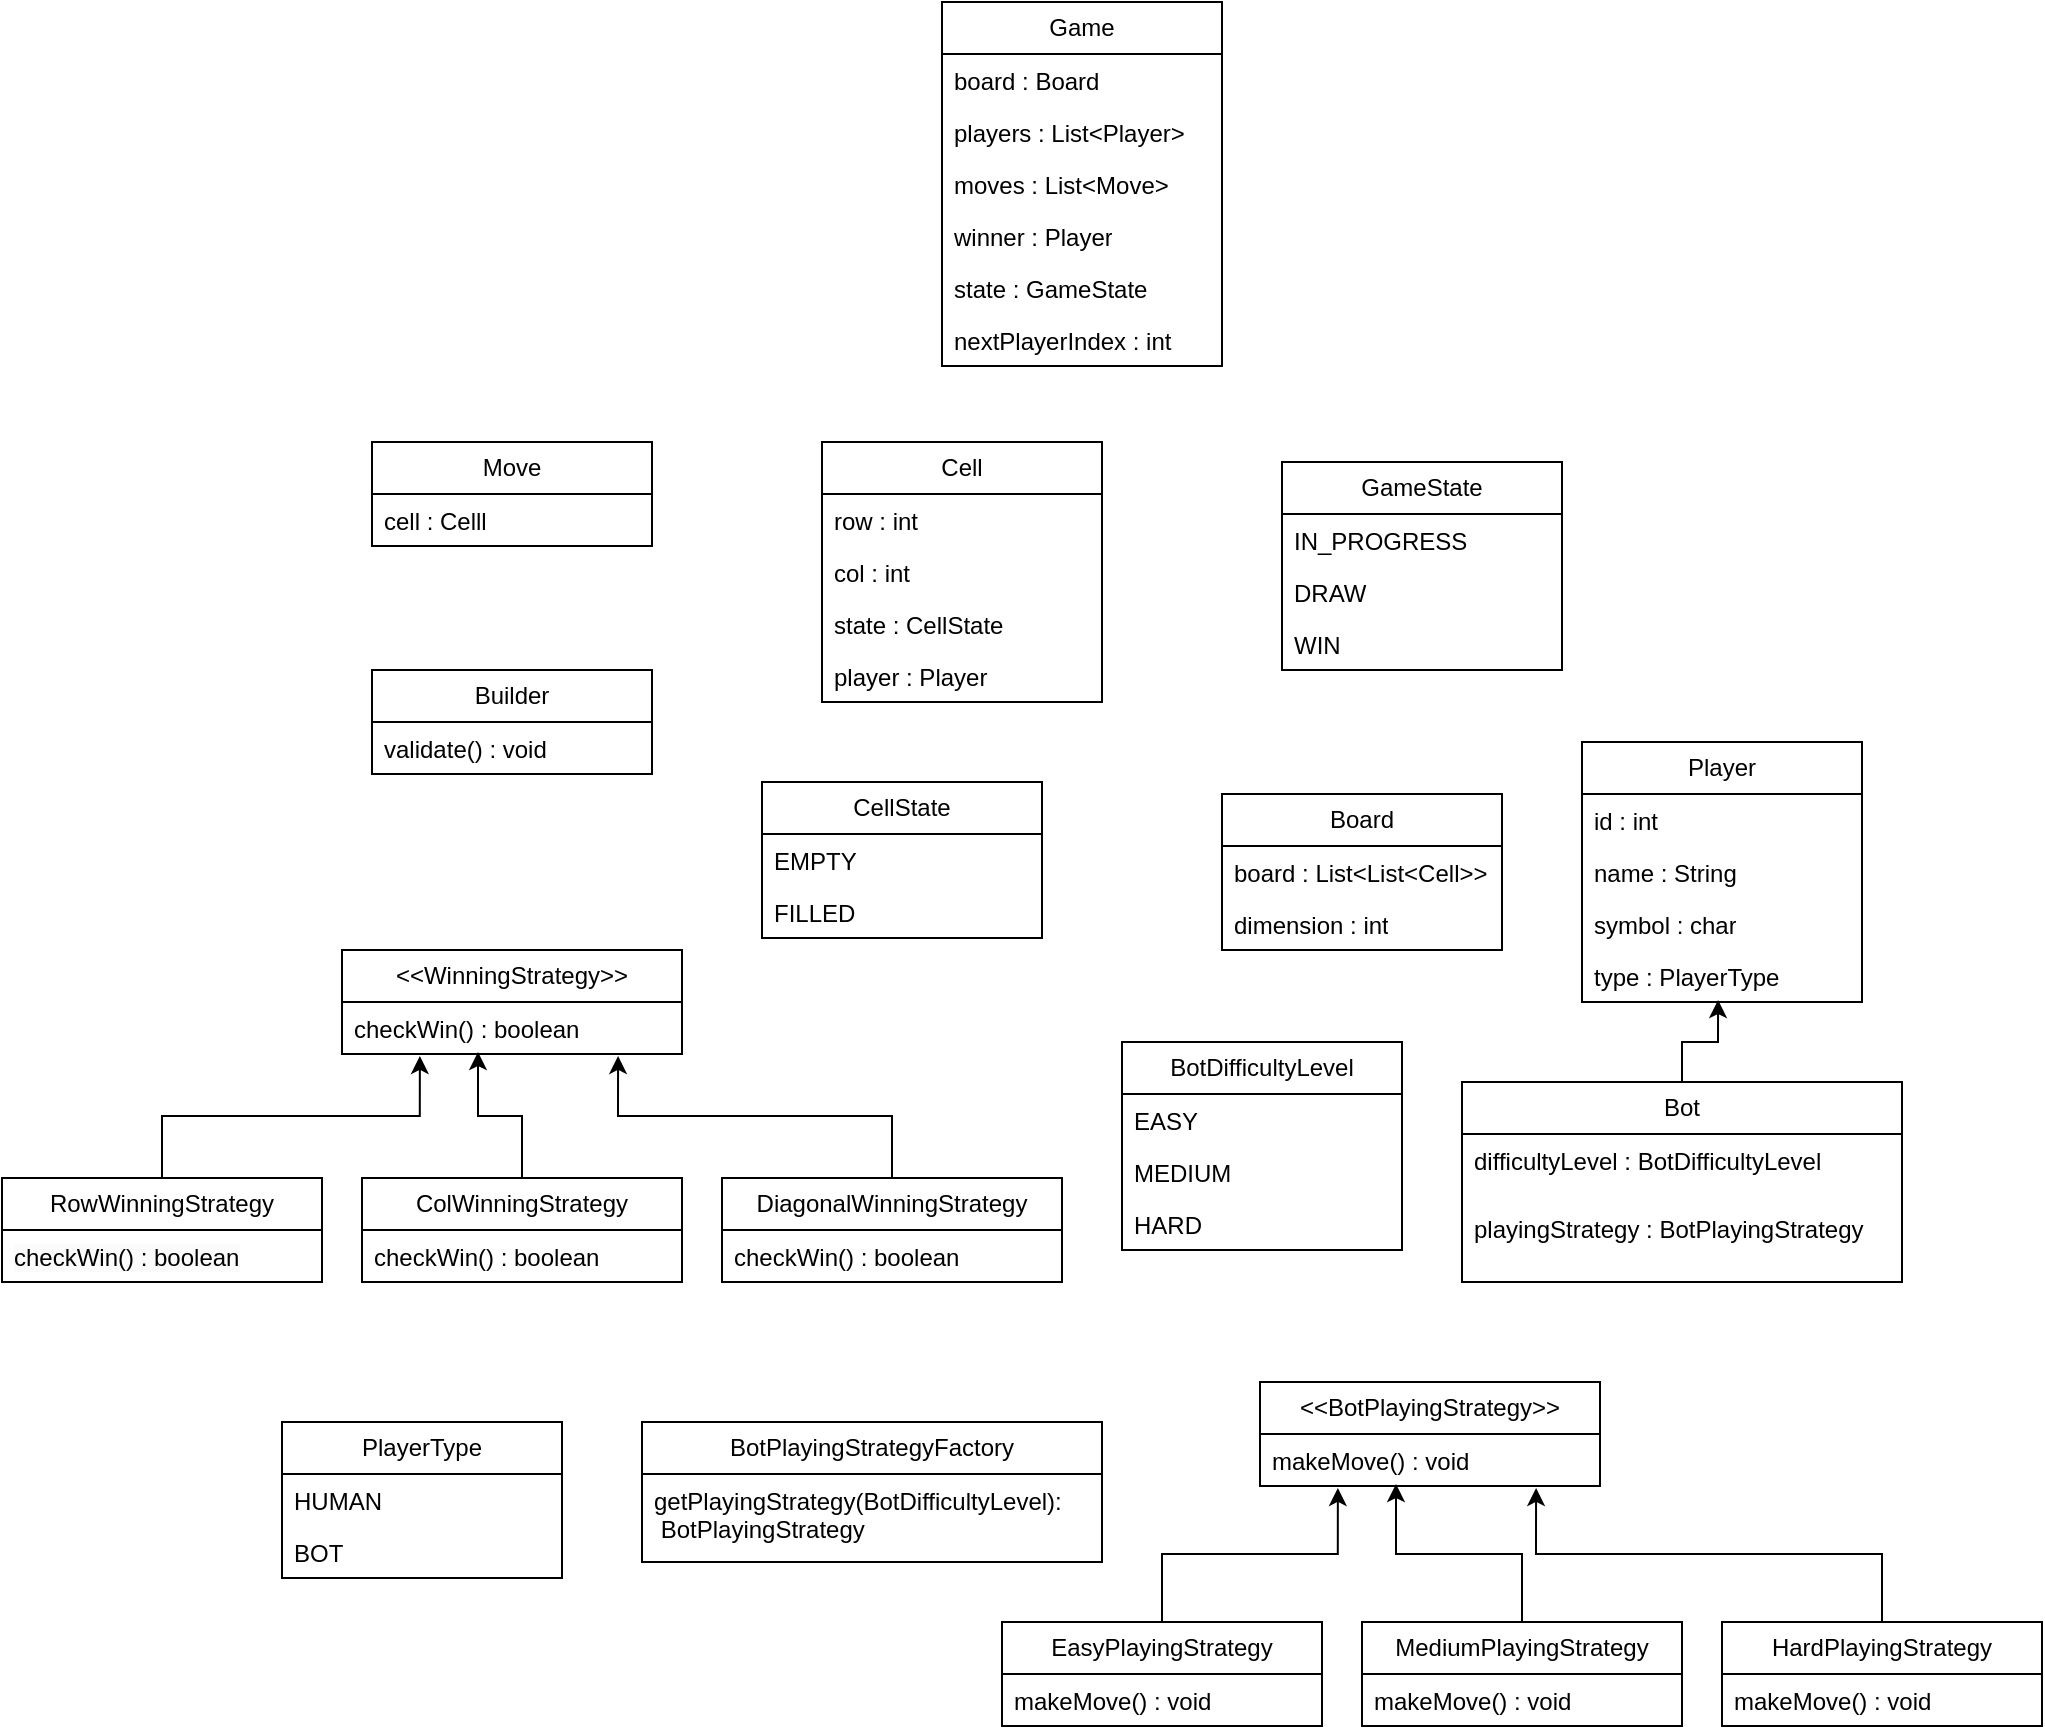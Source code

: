 <mxfile version="24.4.13" type="device">
  <diagram id="C5RBs43oDa-KdzZeNtuy" name="Page-1">
    <mxGraphModel dx="1811" dy="1829" grid="1" gridSize="10" guides="1" tooltips="1" connect="1" arrows="1" fold="1" page="1" pageScale="1" pageWidth="827" pageHeight="1169" math="0" shadow="0">
      <root>
        <mxCell id="WIyWlLk6GJQsqaUBKTNV-0" />
        <mxCell id="WIyWlLk6GJQsqaUBKTNV-1" parent="WIyWlLk6GJQsqaUBKTNV-0" />
        <mxCell id="QNbweEiarW95Q-6RxnN1-0" value="Game" style="swimlane;fontStyle=0;childLayout=stackLayout;horizontal=1;startSize=26;fillColor=none;horizontalStack=0;resizeParent=1;resizeParentMax=0;resizeLast=0;collapsible=1;marginBottom=0;whiteSpace=wrap;html=1;" vertex="1" parent="WIyWlLk6GJQsqaUBKTNV-1">
          <mxGeometry x="170" y="-140" width="140" height="182" as="geometry">
            <mxRectangle x="330" y="100" width="70" height="30" as="alternateBounds" />
          </mxGeometry>
        </mxCell>
        <mxCell id="QNbweEiarW95Q-6RxnN1-1" value="board : Board" style="text;strokeColor=none;fillColor=none;align=left;verticalAlign=top;spacingLeft=4;spacingRight=4;overflow=hidden;rotatable=0;points=[[0,0.5],[1,0.5]];portConstraint=eastwest;whiteSpace=wrap;html=1;" vertex="1" parent="QNbweEiarW95Q-6RxnN1-0">
          <mxGeometry y="26" width="140" height="26" as="geometry" />
        </mxCell>
        <mxCell id="QNbweEiarW95Q-6RxnN1-2" value="players : List&amp;lt;Player&amp;gt;" style="text;strokeColor=none;fillColor=none;align=left;verticalAlign=top;spacingLeft=4;spacingRight=4;overflow=hidden;rotatable=0;points=[[0,0.5],[1,0.5]];portConstraint=eastwest;whiteSpace=wrap;html=1;" vertex="1" parent="QNbweEiarW95Q-6RxnN1-0">
          <mxGeometry y="52" width="140" height="26" as="geometry" />
        </mxCell>
        <mxCell id="QNbweEiarW95Q-6RxnN1-3" value="moves : List&amp;lt;Move&amp;gt;" style="text;strokeColor=none;fillColor=none;align=left;verticalAlign=top;spacingLeft=4;spacingRight=4;overflow=hidden;rotatable=0;points=[[0,0.5],[1,0.5]];portConstraint=eastwest;whiteSpace=wrap;html=1;" vertex="1" parent="QNbweEiarW95Q-6RxnN1-0">
          <mxGeometry y="78" width="140" height="26" as="geometry" />
        </mxCell>
        <mxCell id="QNbweEiarW95Q-6RxnN1-80" value="winner : Player" style="text;strokeColor=none;fillColor=none;align=left;verticalAlign=top;spacingLeft=4;spacingRight=4;overflow=hidden;rotatable=0;points=[[0,0.5],[1,0.5]];portConstraint=eastwest;whiteSpace=wrap;html=1;" vertex="1" parent="QNbweEiarW95Q-6RxnN1-0">
          <mxGeometry y="104" width="140" height="26" as="geometry" />
        </mxCell>
        <mxCell id="QNbweEiarW95Q-6RxnN1-81" value="state : GameState" style="text;strokeColor=none;fillColor=none;align=left;verticalAlign=top;spacingLeft=4;spacingRight=4;overflow=hidden;rotatable=0;points=[[0,0.5],[1,0.5]];portConstraint=eastwest;whiteSpace=wrap;html=1;" vertex="1" parent="QNbweEiarW95Q-6RxnN1-0">
          <mxGeometry y="130" width="140" height="26" as="geometry" />
        </mxCell>
        <mxCell id="QNbweEiarW95Q-6RxnN1-86" value="nextPlayerIndex : int" style="text;strokeColor=none;fillColor=none;align=left;verticalAlign=top;spacingLeft=4;spacingRight=4;overflow=hidden;rotatable=0;points=[[0,0.5],[1,0.5]];portConstraint=eastwest;whiteSpace=wrap;html=1;" vertex="1" parent="QNbweEiarW95Q-6RxnN1-0">
          <mxGeometry y="156" width="140" height="26" as="geometry" />
        </mxCell>
        <mxCell id="QNbweEiarW95Q-6RxnN1-4" value="Board" style="swimlane;fontStyle=0;childLayout=stackLayout;horizontal=1;startSize=26;fillColor=none;horizontalStack=0;resizeParent=1;resizeParentMax=0;resizeLast=0;collapsible=1;marginBottom=0;whiteSpace=wrap;html=1;" vertex="1" parent="WIyWlLk6GJQsqaUBKTNV-1">
          <mxGeometry x="310" y="256" width="140" height="78" as="geometry" />
        </mxCell>
        <mxCell id="QNbweEiarW95Q-6RxnN1-5" value="board : List&amp;lt;List&amp;lt;Cell&amp;gt;&amp;gt;" style="text;strokeColor=none;fillColor=none;align=left;verticalAlign=top;spacingLeft=4;spacingRight=4;overflow=hidden;rotatable=0;points=[[0,0.5],[1,0.5]];portConstraint=eastwest;whiteSpace=wrap;html=1;" vertex="1" parent="QNbweEiarW95Q-6RxnN1-4">
          <mxGeometry y="26" width="140" height="26" as="geometry" />
        </mxCell>
        <mxCell id="QNbweEiarW95Q-6RxnN1-6" value="dimension : int" style="text;strokeColor=none;fillColor=none;align=left;verticalAlign=top;spacingLeft=4;spacingRight=4;overflow=hidden;rotatable=0;points=[[0,0.5],[1,0.5]];portConstraint=eastwest;whiteSpace=wrap;html=1;" vertex="1" parent="QNbweEiarW95Q-6RxnN1-4">
          <mxGeometry y="52" width="140" height="26" as="geometry" />
        </mxCell>
        <mxCell id="QNbweEiarW95Q-6RxnN1-8" value="Player" style="swimlane;fontStyle=0;childLayout=stackLayout;horizontal=1;startSize=26;fillColor=none;horizontalStack=0;resizeParent=1;resizeParentMax=0;resizeLast=0;collapsible=1;marginBottom=0;whiteSpace=wrap;html=1;" vertex="1" parent="WIyWlLk6GJQsqaUBKTNV-1">
          <mxGeometry x="490" y="230" width="140" height="130" as="geometry" />
        </mxCell>
        <mxCell id="QNbweEiarW95Q-6RxnN1-10" value="id : int" style="text;strokeColor=none;fillColor=none;align=left;verticalAlign=top;spacingLeft=4;spacingRight=4;overflow=hidden;rotatable=0;points=[[0,0.5],[1,0.5]];portConstraint=eastwest;whiteSpace=wrap;html=1;" vertex="1" parent="QNbweEiarW95Q-6RxnN1-8">
          <mxGeometry y="26" width="140" height="26" as="geometry" />
        </mxCell>
        <mxCell id="QNbweEiarW95Q-6RxnN1-9" value="name : String" style="text;strokeColor=none;fillColor=none;align=left;verticalAlign=top;spacingLeft=4;spacingRight=4;overflow=hidden;rotatable=0;points=[[0,0.5],[1,0.5]];portConstraint=eastwest;whiteSpace=wrap;html=1;" vertex="1" parent="QNbweEiarW95Q-6RxnN1-8">
          <mxGeometry y="52" width="140" height="26" as="geometry" />
        </mxCell>
        <mxCell id="QNbweEiarW95Q-6RxnN1-11" value="symbol : char" style="text;strokeColor=none;fillColor=none;align=left;verticalAlign=top;spacingLeft=4;spacingRight=4;overflow=hidden;rotatable=0;points=[[0,0.5],[1,0.5]];portConstraint=eastwest;whiteSpace=wrap;html=1;" vertex="1" parent="QNbweEiarW95Q-6RxnN1-8">
          <mxGeometry y="78" width="140" height="26" as="geometry" />
        </mxCell>
        <mxCell id="QNbweEiarW95Q-6RxnN1-26" value="type : PlayerType" style="text;strokeColor=none;fillColor=none;align=left;verticalAlign=top;spacingLeft=4;spacingRight=4;overflow=hidden;rotatable=0;points=[[0,0.5],[1,0.5]];portConstraint=eastwest;whiteSpace=wrap;html=1;" vertex="1" parent="QNbweEiarW95Q-6RxnN1-8">
          <mxGeometry y="104" width="140" height="26" as="geometry" />
        </mxCell>
        <mxCell id="QNbweEiarW95Q-6RxnN1-12" value="Bot" style="swimlane;fontStyle=0;childLayout=stackLayout;horizontal=1;startSize=26;fillColor=none;horizontalStack=0;resizeParent=1;resizeParentMax=0;resizeLast=0;collapsible=1;marginBottom=0;whiteSpace=wrap;html=1;" vertex="1" parent="WIyWlLk6GJQsqaUBKTNV-1">
          <mxGeometry x="430" y="400" width="220" height="100" as="geometry" />
        </mxCell>
        <mxCell id="QNbweEiarW95Q-6RxnN1-14" value="difficultyLevel : BotDifficultyLevel" style="text;strokeColor=none;fillColor=none;align=left;verticalAlign=top;spacingLeft=4;spacingRight=4;overflow=hidden;rotatable=0;points=[[0,0.5],[1,0.5]];portConstraint=eastwest;whiteSpace=wrap;html=1;" vertex="1" parent="QNbweEiarW95Q-6RxnN1-12">
          <mxGeometry y="26" width="220" height="34" as="geometry" />
        </mxCell>
        <mxCell id="QNbweEiarW95Q-6RxnN1-15" value="playingStrategy : BotPlayingStrategy" style="text;strokeColor=none;fillColor=none;align=left;verticalAlign=top;spacingLeft=4;spacingRight=4;overflow=hidden;rotatable=0;points=[[0,0.5],[1,0.5]];portConstraint=eastwest;whiteSpace=wrap;html=1;" vertex="1" parent="QNbweEiarW95Q-6RxnN1-12">
          <mxGeometry y="60" width="220" height="40" as="geometry" />
        </mxCell>
        <mxCell id="QNbweEiarW95Q-6RxnN1-17" value="Cell" style="swimlane;fontStyle=0;childLayout=stackLayout;horizontal=1;startSize=26;fillColor=none;horizontalStack=0;resizeParent=1;resizeParentMax=0;resizeLast=0;collapsible=1;marginBottom=0;whiteSpace=wrap;html=1;" vertex="1" parent="WIyWlLk6GJQsqaUBKTNV-1">
          <mxGeometry x="110" y="80" width="140" height="130" as="geometry" />
        </mxCell>
        <mxCell id="QNbweEiarW95Q-6RxnN1-18" value="row : int" style="text;strokeColor=none;fillColor=none;align=left;verticalAlign=top;spacingLeft=4;spacingRight=4;overflow=hidden;rotatable=0;points=[[0,0.5],[1,0.5]];portConstraint=eastwest;whiteSpace=wrap;html=1;" vertex="1" parent="QNbweEiarW95Q-6RxnN1-17">
          <mxGeometry y="26" width="140" height="26" as="geometry" />
        </mxCell>
        <mxCell id="QNbweEiarW95Q-6RxnN1-19" value="col : int" style="text;strokeColor=none;fillColor=none;align=left;verticalAlign=top;spacingLeft=4;spacingRight=4;overflow=hidden;rotatable=0;points=[[0,0.5],[1,0.5]];portConstraint=eastwest;whiteSpace=wrap;html=1;" vertex="1" parent="QNbweEiarW95Q-6RxnN1-17">
          <mxGeometry y="52" width="140" height="26" as="geometry" />
        </mxCell>
        <mxCell id="QNbweEiarW95Q-6RxnN1-20" value="state : CellState&amp;nbsp;" style="text;strokeColor=none;fillColor=none;align=left;verticalAlign=top;spacingLeft=4;spacingRight=4;overflow=hidden;rotatable=0;points=[[0,0.5],[1,0.5]];portConstraint=eastwest;whiteSpace=wrap;html=1;" vertex="1" parent="QNbweEiarW95Q-6RxnN1-17">
          <mxGeometry y="78" width="140" height="26" as="geometry" />
        </mxCell>
        <mxCell id="QNbweEiarW95Q-6RxnN1-25" value="player : Player&amp;nbsp;" style="text;strokeColor=none;fillColor=none;align=left;verticalAlign=top;spacingLeft=4;spacingRight=4;overflow=hidden;rotatable=0;points=[[0,0.5],[1,0.5]];portConstraint=eastwest;whiteSpace=wrap;html=1;" vertex="1" parent="QNbweEiarW95Q-6RxnN1-17">
          <mxGeometry y="104" width="140" height="26" as="geometry" />
        </mxCell>
        <mxCell id="QNbweEiarW95Q-6RxnN1-21" value="CellState" style="swimlane;fontStyle=0;childLayout=stackLayout;horizontal=1;startSize=26;fillColor=none;horizontalStack=0;resizeParent=1;resizeParentMax=0;resizeLast=0;collapsible=1;marginBottom=0;whiteSpace=wrap;html=1;" vertex="1" parent="WIyWlLk6GJQsqaUBKTNV-1">
          <mxGeometry x="80" y="250" width="140" height="78" as="geometry" />
        </mxCell>
        <mxCell id="QNbweEiarW95Q-6RxnN1-22" value="EMPTY" style="text;strokeColor=none;fillColor=none;align=left;verticalAlign=top;spacingLeft=4;spacingRight=4;overflow=hidden;rotatable=0;points=[[0,0.5],[1,0.5]];portConstraint=eastwest;whiteSpace=wrap;html=1;" vertex="1" parent="QNbweEiarW95Q-6RxnN1-21">
          <mxGeometry y="26" width="140" height="26" as="geometry" />
        </mxCell>
        <mxCell id="QNbweEiarW95Q-6RxnN1-23" value="FILLED" style="text;strokeColor=none;fillColor=none;align=left;verticalAlign=top;spacingLeft=4;spacingRight=4;overflow=hidden;rotatable=0;points=[[0,0.5],[1,0.5]];portConstraint=eastwest;whiteSpace=wrap;html=1;" vertex="1" parent="QNbweEiarW95Q-6RxnN1-21">
          <mxGeometry y="52" width="140" height="26" as="geometry" />
        </mxCell>
        <mxCell id="QNbweEiarW95Q-6RxnN1-27" value="PlayerType" style="swimlane;fontStyle=0;childLayout=stackLayout;horizontal=1;startSize=26;fillColor=none;horizontalStack=0;resizeParent=1;resizeParentMax=0;resizeLast=0;collapsible=1;marginBottom=0;whiteSpace=wrap;html=1;" vertex="1" parent="WIyWlLk6GJQsqaUBKTNV-1">
          <mxGeometry x="-160" y="570" width="140" height="78" as="geometry" />
        </mxCell>
        <mxCell id="QNbweEiarW95Q-6RxnN1-28" value="HUMAN" style="text;strokeColor=none;fillColor=none;align=left;verticalAlign=top;spacingLeft=4;spacingRight=4;overflow=hidden;rotatable=0;points=[[0,0.5],[1,0.5]];portConstraint=eastwest;whiteSpace=wrap;html=1;" vertex="1" parent="QNbweEiarW95Q-6RxnN1-27">
          <mxGeometry y="26" width="140" height="26" as="geometry" />
        </mxCell>
        <mxCell id="QNbweEiarW95Q-6RxnN1-29" value="BOT" style="text;strokeColor=none;fillColor=none;align=left;verticalAlign=top;spacingLeft=4;spacingRight=4;overflow=hidden;rotatable=0;points=[[0,0.5],[1,0.5]];portConstraint=eastwest;whiteSpace=wrap;html=1;" vertex="1" parent="QNbweEiarW95Q-6RxnN1-27">
          <mxGeometry y="52" width="140" height="26" as="geometry" />
        </mxCell>
        <mxCell id="QNbweEiarW95Q-6RxnN1-32" style="edgeStyle=orthogonalEdgeStyle;rounded=0;orthogonalLoop=1;jettySize=auto;html=1;exitX=0.5;exitY=0;exitDx=0;exitDy=0;entryX=0.486;entryY=0.962;entryDx=0;entryDy=0;entryPerimeter=0;" edge="1" parent="WIyWlLk6GJQsqaUBKTNV-1" source="QNbweEiarW95Q-6RxnN1-12" target="QNbweEiarW95Q-6RxnN1-26">
          <mxGeometry relative="1" as="geometry" />
        </mxCell>
        <mxCell id="QNbweEiarW95Q-6RxnN1-33" value="BotDifficultyLevel" style="swimlane;fontStyle=0;childLayout=stackLayout;horizontal=1;startSize=26;fillColor=none;horizontalStack=0;resizeParent=1;resizeParentMax=0;resizeLast=0;collapsible=1;marginBottom=0;whiteSpace=wrap;html=1;" vertex="1" parent="WIyWlLk6GJQsqaUBKTNV-1">
          <mxGeometry x="260" y="380" width="140" height="104" as="geometry" />
        </mxCell>
        <mxCell id="QNbweEiarW95Q-6RxnN1-34" value="EASY" style="text;strokeColor=none;fillColor=none;align=left;verticalAlign=top;spacingLeft=4;spacingRight=4;overflow=hidden;rotatable=0;points=[[0,0.5],[1,0.5]];portConstraint=eastwest;whiteSpace=wrap;html=1;" vertex="1" parent="QNbweEiarW95Q-6RxnN1-33">
          <mxGeometry y="26" width="140" height="26" as="geometry" />
        </mxCell>
        <mxCell id="QNbweEiarW95Q-6RxnN1-35" value="MEDIUM" style="text;strokeColor=none;fillColor=none;align=left;verticalAlign=top;spacingLeft=4;spacingRight=4;overflow=hidden;rotatable=0;points=[[0,0.5],[1,0.5]];portConstraint=eastwest;whiteSpace=wrap;html=1;" vertex="1" parent="QNbweEiarW95Q-6RxnN1-33">
          <mxGeometry y="52" width="140" height="26" as="geometry" />
        </mxCell>
        <mxCell id="QNbweEiarW95Q-6RxnN1-36" value="HARD" style="text;strokeColor=none;fillColor=none;align=left;verticalAlign=top;spacingLeft=4;spacingRight=4;overflow=hidden;rotatable=0;points=[[0,0.5],[1,0.5]];portConstraint=eastwest;whiteSpace=wrap;html=1;" vertex="1" parent="QNbweEiarW95Q-6RxnN1-33">
          <mxGeometry y="78" width="140" height="26" as="geometry" />
        </mxCell>
        <mxCell id="QNbweEiarW95Q-6RxnN1-42" value="&amp;lt;&amp;lt;&lt;span style=&quot;text-align: left;&quot;&gt;BotPlayingStrategy&amp;gt;&amp;gt;&lt;/span&gt;" style="swimlane;fontStyle=0;childLayout=stackLayout;horizontal=1;startSize=26;fillColor=none;horizontalStack=0;resizeParent=1;resizeParentMax=0;resizeLast=0;collapsible=1;marginBottom=0;whiteSpace=wrap;html=1;" vertex="1" parent="WIyWlLk6GJQsqaUBKTNV-1">
          <mxGeometry x="329" y="550" width="170" height="52" as="geometry" />
        </mxCell>
        <mxCell id="QNbweEiarW95Q-6RxnN1-43" value="makeMove() : void" style="text;strokeColor=none;fillColor=none;align=left;verticalAlign=top;spacingLeft=4;spacingRight=4;overflow=hidden;rotatable=0;points=[[0,0.5],[1,0.5]];portConstraint=eastwest;whiteSpace=wrap;html=1;" vertex="1" parent="QNbweEiarW95Q-6RxnN1-42">
          <mxGeometry y="26" width="170" height="26" as="geometry" />
        </mxCell>
        <mxCell id="QNbweEiarW95Q-6RxnN1-46" value="EasyPlayingStrategy" style="swimlane;fontStyle=0;childLayout=stackLayout;horizontal=1;startSize=26;fillColor=none;horizontalStack=0;resizeParent=1;resizeParentMax=0;resizeLast=0;collapsible=1;marginBottom=0;whiteSpace=wrap;html=1;" vertex="1" parent="WIyWlLk6GJQsqaUBKTNV-1">
          <mxGeometry x="200" y="670" width="160" height="52" as="geometry" />
        </mxCell>
        <mxCell id="QNbweEiarW95Q-6RxnN1-48" value="makeMove() : void" style="text;strokeColor=none;fillColor=none;align=left;verticalAlign=top;spacingLeft=4;spacingRight=4;overflow=hidden;rotatable=0;points=[[0,0.5],[1,0.5]];portConstraint=eastwest;whiteSpace=wrap;html=1;" vertex="1" parent="QNbweEiarW95Q-6RxnN1-46">
          <mxGeometry y="26" width="160" height="26" as="geometry" />
        </mxCell>
        <mxCell id="QNbweEiarW95Q-6RxnN1-58" value="MediumPlayingStrategy" style="swimlane;fontStyle=0;childLayout=stackLayout;horizontal=1;startSize=26;fillColor=none;horizontalStack=0;resizeParent=1;resizeParentMax=0;resizeLast=0;collapsible=1;marginBottom=0;whiteSpace=wrap;html=1;" vertex="1" parent="WIyWlLk6GJQsqaUBKTNV-1">
          <mxGeometry x="380" y="670" width="160" height="52" as="geometry" />
        </mxCell>
        <mxCell id="QNbweEiarW95Q-6RxnN1-59" value="makeMove() : void" style="text;strokeColor=none;fillColor=none;align=left;verticalAlign=top;spacingLeft=4;spacingRight=4;overflow=hidden;rotatable=0;points=[[0,0.5],[1,0.5]];portConstraint=eastwest;whiteSpace=wrap;html=1;" vertex="1" parent="QNbweEiarW95Q-6RxnN1-58">
          <mxGeometry y="26" width="160" height="26" as="geometry" />
        </mxCell>
        <mxCell id="QNbweEiarW95Q-6RxnN1-60" value="HardPlayingStrategy" style="swimlane;fontStyle=0;childLayout=stackLayout;horizontal=1;startSize=26;fillColor=none;horizontalStack=0;resizeParent=1;resizeParentMax=0;resizeLast=0;collapsible=1;marginBottom=0;whiteSpace=wrap;html=1;" vertex="1" parent="WIyWlLk6GJQsqaUBKTNV-1">
          <mxGeometry x="560" y="670" width="160" height="52" as="geometry" />
        </mxCell>
        <mxCell id="QNbweEiarW95Q-6RxnN1-61" value="makeMove() : void" style="text;strokeColor=none;fillColor=none;align=left;verticalAlign=top;spacingLeft=4;spacingRight=4;overflow=hidden;rotatable=0;points=[[0,0.5],[1,0.5]];portConstraint=eastwest;whiteSpace=wrap;html=1;" vertex="1" parent="QNbweEiarW95Q-6RxnN1-60">
          <mxGeometry y="26" width="160" height="26" as="geometry" />
        </mxCell>
        <mxCell id="QNbweEiarW95Q-6RxnN1-62" style="edgeStyle=orthogonalEdgeStyle;rounded=0;orthogonalLoop=1;jettySize=auto;html=1;exitX=0.5;exitY=0;exitDx=0;exitDy=0;entryX=0.229;entryY=1.038;entryDx=0;entryDy=0;entryPerimeter=0;" edge="1" parent="WIyWlLk6GJQsqaUBKTNV-1" source="QNbweEiarW95Q-6RxnN1-46" target="QNbweEiarW95Q-6RxnN1-43">
          <mxGeometry relative="1" as="geometry" />
        </mxCell>
        <mxCell id="QNbweEiarW95Q-6RxnN1-68" style="edgeStyle=orthogonalEdgeStyle;rounded=0;orthogonalLoop=1;jettySize=auto;html=1;exitX=0.5;exitY=0;exitDx=0;exitDy=0;entryX=0.4;entryY=0.962;entryDx=0;entryDy=0;entryPerimeter=0;" edge="1" parent="WIyWlLk6GJQsqaUBKTNV-1" source="QNbweEiarW95Q-6RxnN1-58" target="QNbweEiarW95Q-6RxnN1-43">
          <mxGeometry relative="1" as="geometry" />
        </mxCell>
        <mxCell id="QNbweEiarW95Q-6RxnN1-69" style="edgeStyle=orthogonalEdgeStyle;rounded=0;orthogonalLoop=1;jettySize=auto;html=1;exitX=0.5;exitY=0;exitDx=0;exitDy=0;entryX=0.812;entryY=1.038;entryDx=0;entryDy=0;entryPerimeter=0;" edge="1" parent="WIyWlLk6GJQsqaUBKTNV-1" source="QNbweEiarW95Q-6RxnN1-60" target="QNbweEiarW95Q-6RxnN1-43">
          <mxGeometry relative="1" as="geometry" />
        </mxCell>
        <mxCell id="QNbweEiarW95Q-6RxnN1-70" value="&lt;span style=&quot;text-align: left;&quot;&gt;BotPlayingStrategyFactory&lt;/span&gt;" style="swimlane;fontStyle=0;childLayout=stackLayout;horizontal=1;startSize=26;fillColor=none;horizontalStack=0;resizeParent=1;resizeParentMax=0;resizeLast=0;collapsible=1;marginBottom=0;whiteSpace=wrap;html=1;" vertex="1" parent="WIyWlLk6GJQsqaUBKTNV-1">
          <mxGeometry x="20" y="570" width="230" height="70" as="geometry" />
        </mxCell>
        <mxCell id="QNbweEiarW95Q-6RxnN1-71" value="getPlayingStrategy(BotDifficultyLevel):&lt;div&gt;&amp;nbsp;BotPlayingStrategy&lt;/div&gt;" style="text;strokeColor=none;fillColor=none;align=left;verticalAlign=top;spacingLeft=4;spacingRight=4;overflow=hidden;rotatable=0;points=[[0,0.5],[1,0.5]];portConstraint=eastwest;whiteSpace=wrap;html=1;" vertex="1" parent="QNbweEiarW95Q-6RxnN1-70">
          <mxGeometry y="26" width="230" height="44" as="geometry" />
        </mxCell>
        <mxCell id="QNbweEiarW95Q-6RxnN1-76" value="Move" style="swimlane;fontStyle=0;childLayout=stackLayout;horizontal=1;startSize=26;fillColor=none;horizontalStack=0;resizeParent=1;resizeParentMax=0;resizeLast=0;collapsible=1;marginBottom=0;whiteSpace=wrap;html=1;" vertex="1" parent="WIyWlLk6GJQsqaUBKTNV-1">
          <mxGeometry x="-115" y="80" width="140" height="52" as="geometry" />
        </mxCell>
        <mxCell id="QNbweEiarW95Q-6RxnN1-77" value="cell : Celll" style="text;strokeColor=none;fillColor=none;align=left;verticalAlign=top;spacingLeft=4;spacingRight=4;overflow=hidden;rotatable=0;points=[[0,0.5],[1,0.5]];portConstraint=eastwest;whiteSpace=wrap;html=1;" vertex="1" parent="QNbweEiarW95Q-6RxnN1-76">
          <mxGeometry y="26" width="140" height="26" as="geometry" />
        </mxCell>
        <mxCell id="QNbweEiarW95Q-6RxnN1-82" value="&lt;span style=&quot;text-align: left;&quot;&gt;GameState&lt;/span&gt;" style="swimlane;fontStyle=0;childLayout=stackLayout;horizontal=1;startSize=26;fillColor=none;horizontalStack=0;resizeParent=1;resizeParentMax=0;resizeLast=0;collapsible=1;marginBottom=0;whiteSpace=wrap;html=1;" vertex="1" parent="WIyWlLk6GJQsqaUBKTNV-1">
          <mxGeometry x="340" y="90" width="140" height="104" as="geometry" />
        </mxCell>
        <mxCell id="QNbweEiarW95Q-6RxnN1-83" value="IN_PROGRESS" style="text;strokeColor=none;fillColor=none;align=left;verticalAlign=top;spacingLeft=4;spacingRight=4;overflow=hidden;rotatable=0;points=[[0,0.5],[1,0.5]];portConstraint=eastwest;whiteSpace=wrap;html=1;" vertex="1" parent="QNbweEiarW95Q-6RxnN1-82">
          <mxGeometry y="26" width="140" height="26" as="geometry" />
        </mxCell>
        <mxCell id="QNbweEiarW95Q-6RxnN1-84" value="DRAW" style="text;strokeColor=none;fillColor=none;align=left;verticalAlign=top;spacingLeft=4;spacingRight=4;overflow=hidden;rotatable=0;points=[[0,0.5],[1,0.5]];portConstraint=eastwest;whiteSpace=wrap;html=1;" vertex="1" parent="QNbweEiarW95Q-6RxnN1-82">
          <mxGeometry y="52" width="140" height="26" as="geometry" />
        </mxCell>
        <mxCell id="QNbweEiarW95Q-6RxnN1-85" value="WIN" style="text;strokeColor=none;fillColor=none;align=left;verticalAlign=top;spacingLeft=4;spacingRight=4;overflow=hidden;rotatable=0;points=[[0,0.5],[1,0.5]];portConstraint=eastwest;whiteSpace=wrap;html=1;" vertex="1" parent="QNbweEiarW95Q-6RxnN1-82">
          <mxGeometry y="78" width="140" height="26" as="geometry" />
        </mxCell>
        <mxCell id="QNbweEiarW95Q-6RxnN1-87" value="Builder" style="swimlane;fontStyle=0;childLayout=stackLayout;horizontal=1;startSize=26;fillColor=none;horizontalStack=0;resizeParent=1;resizeParentMax=0;resizeLast=0;collapsible=1;marginBottom=0;whiteSpace=wrap;html=1;" vertex="1" parent="WIyWlLk6GJQsqaUBKTNV-1">
          <mxGeometry x="-115" y="194" width="140" height="52" as="geometry" />
        </mxCell>
        <mxCell id="QNbweEiarW95Q-6RxnN1-88" value="validate() : void" style="text;strokeColor=none;fillColor=none;align=left;verticalAlign=top;spacingLeft=4;spacingRight=4;overflow=hidden;rotatable=0;points=[[0,0.5],[1,0.5]];portConstraint=eastwest;whiteSpace=wrap;html=1;" vertex="1" parent="QNbweEiarW95Q-6RxnN1-87">
          <mxGeometry y="26" width="140" height="26" as="geometry" />
        </mxCell>
        <mxCell id="QNbweEiarW95Q-6RxnN1-91" value="&amp;lt;&amp;lt;&lt;span style=&quot;text-align: left;&quot;&gt;WinningStrategy&amp;gt;&amp;gt;&lt;/span&gt;" style="swimlane;fontStyle=0;childLayout=stackLayout;horizontal=1;startSize=26;fillColor=none;horizontalStack=0;resizeParent=1;resizeParentMax=0;resizeLast=0;collapsible=1;marginBottom=0;whiteSpace=wrap;html=1;" vertex="1" parent="WIyWlLk6GJQsqaUBKTNV-1">
          <mxGeometry x="-130" y="334" width="170" height="52" as="geometry" />
        </mxCell>
        <mxCell id="QNbweEiarW95Q-6RxnN1-92" value="checkWin() : boolean" style="text;strokeColor=none;fillColor=none;align=left;verticalAlign=top;spacingLeft=4;spacingRight=4;overflow=hidden;rotatable=0;points=[[0,0.5],[1,0.5]];portConstraint=eastwest;whiteSpace=wrap;html=1;" vertex="1" parent="QNbweEiarW95Q-6RxnN1-91">
          <mxGeometry y="26" width="170" height="26" as="geometry" />
        </mxCell>
        <mxCell id="QNbweEiarW95Q-6RxnN1-93" value="RowWinningStrategy" style="swimlane;fontStyle=0;childLayout=stackLayout;horizontal=1;startSize=26;fillColor=none;horizontalStack=0;resizeParent=1;resizeParentMax=0;resizeLast=0;collapsible=1;marginBottom=0;whiteSpace=wrap;html=1;" vertex="1" parent="WIyWlLk6GJQsqaUBKTNV-1">
          <mxGeometry x="-300" y="448" width="160" height="52" as="geometry" />
        </mxCell>
        <mxCell id="QNbweEiarW95Q-6RxnN1-94" value="&lt;meta charset=&quot;utf-8&quot;&gt;&lt;span style=&quot;color: rgb(0, 0, 0); font-family: Helvetica; font-size: 12px; font-style: normal; font-variant-ligatures: normal; font-variant-caps: normal; font-weight: 400; letter-spacing: normal; orphans: 2; text-align: left; text-indent: 0px; text-transform: none; widows: 2; word-spacing: 0px; -webkit-text-stroke-width: 0px; white-space: normal; background-color: rgb(251, 251, 251); text-decoration-thickness: initial; text-decoration-style: initial; text-decoration-color: initial; display: inline !important; float: none;&quot;&gt;checkWin() : boolean&lt;/span&gt;" style="text;strokeColor=none;fillColor=none;align=left;verticalAlign=top;spacingLeft=4;spacingRight=4;overflow=hidden;rotatable=0;points=[[0,0.5],[1,0.5]];portConstraint=eastwest;whiteSpace=wrap;html=1;" vertex="1" parent="QNbweEiarW95Q-6RxnN1-93">
          <mxGeometry y="26" width="160" height="26" as="geometry" />
        </mxCell>
        <mxCell id="QNbweEiarW95Q-6RxnN1-95" value="ColWinningStrategy" style="swimlane;fontStyle=0;childLayout=stackLayout;horizontal=1;startSize=26;fillColor=none;horizontalStack=0;resizeParent=1;resizeParentMax=0;resizeLast=0;collapsible=1;marginBottom=0;whiteSpace=wrap;html=1;" vertex="1" parent="WIyWlLk6GJQsqaUBKTNV-1">
          <mxGeometry x="-120" y="448" width="160" height="52" as="geometry" />
        </mxCell>
        <mxCell id="QNbweEiarW95Q-6RxnN1-96" value="checkWin() : boolean" style="text;strokeColor=none;fillColor=none;align=left;verticalAlign=top;spacingLeft=4;spacingRight=4;overflow=hidden;rotatable=0;points=[[0,0.5],[1,0.5]];portConstraint=eastwest;whiteSpace=wrap;html=1;" vertex="1" parent="QNbweEiarW95Q-6RxnN1-95">
          <mxGeometry y="26" width="160" height="26" as="geometry" />
        </mxCell>
        <mxCell id="QNbweEiarW95Q-6RxnN1-97" value="DiagonalWinningStrategy" style="swimlane;fontStyle=0;childLayout=stackLayout;horizontal=1;startSize=26;fillColor=none;horizontalStack=0;resizeParent=1;resizeParentMax=0;resizeLast=0;collapsible=1;marginBottom=0;whiteSpace=wrap;html=1;" vertex="1" parent="WIyWlLk6GJQsqaUBKTNV-1">
          <mxGeometry x="60" y="448" width="170" height="52" as="geometry" />
        </mxCell>
        <mxCell id="QNbweEiarW95Q-6RxnN1-98" value="checkWin() : boolean" style="text;strokeColor=none;fillColor=none;align=left;verticalAlign=top;spacingLeft=4;spacingRight=4;overflow=hidden;rotatable=0;points=[[0,0.5],[1,0.5]];portConstraint=eastwest;whiteSpace=wrap;html=1;" vertex="1" parent="QNbweEiarW95Q-6RxnN1-97">
          <mxGeometry y="26" width="170" height="26" as="geometry" />
        </mxCell>
        <mxCell id="QNbweEiarW95Q-6RxnN1-99" style="edgeStyle=orthogonalEdgeStyle;rounded=0;orthogonalLoop=1;jettySize=auto;html=1;exitX=0.5;exitY=0;exitDx=0;exitDy=0;entryX=0.229;entryY=1.038;entryDx=0;entryDy=0;entryPerimeter=0;" edge="1" parent="WIyWlLk6GJQsqaUBKTNV-1" source="QNbweEiarW95Q-6RxnN1-93" target="QNbweEiarW95Q-6RxnN1-92">
          <mxGeometry relative="1" as="geometry" />
        </mxCell>
        <mxCell id="QNbweEiarW95Q-6RxnN1-100" style="edgeStyle=orthogonalEdgeStyle;rounded=0;orthogonalLoop=1;jettySize=auto;html=1;exitX=0.5;exitY=0;exitDx=0;exitDy=0;entryX=0.4;entryY=0.962;entryDx=0;entryDy=0;entryPerimeter=0;" edge="1" parent="WIyWlLk6GJQsqaUBKTNV-1" source="QNbweEiarW95Q-6RxnN1-95" target="QNbweEiarW95Q-6RxnN1-92">
          <mxGeometry relative="1" as="geometry" />
        </mxCell>
        <mxCell id="QNbweEiarW95Q-6RxnN1-101" style="edgeStyle=orthogonalEdgeStyle;rounded=0;orthogonalLoop=1;jettySize=auto;html=1;exitX=0.5;exitY=0;exitDx=0;exitDy=0;entryX=0.812;entryY=1.038;entryDx=0;entryDy=0;entryPerimeter=0;" edge="1" parent="WIyWlLk6GJQsqaUBKTNV-1" source="QNbweEiarW95Q-6RxnN1-97" target="QNbweEiarW95Q-6RxnN1-92">
          <mxGeometry relative="1" as="geometry" />
        </mxCell>
      </root>
    </mxGraphModel>
  </diagram>
</mxfile>
